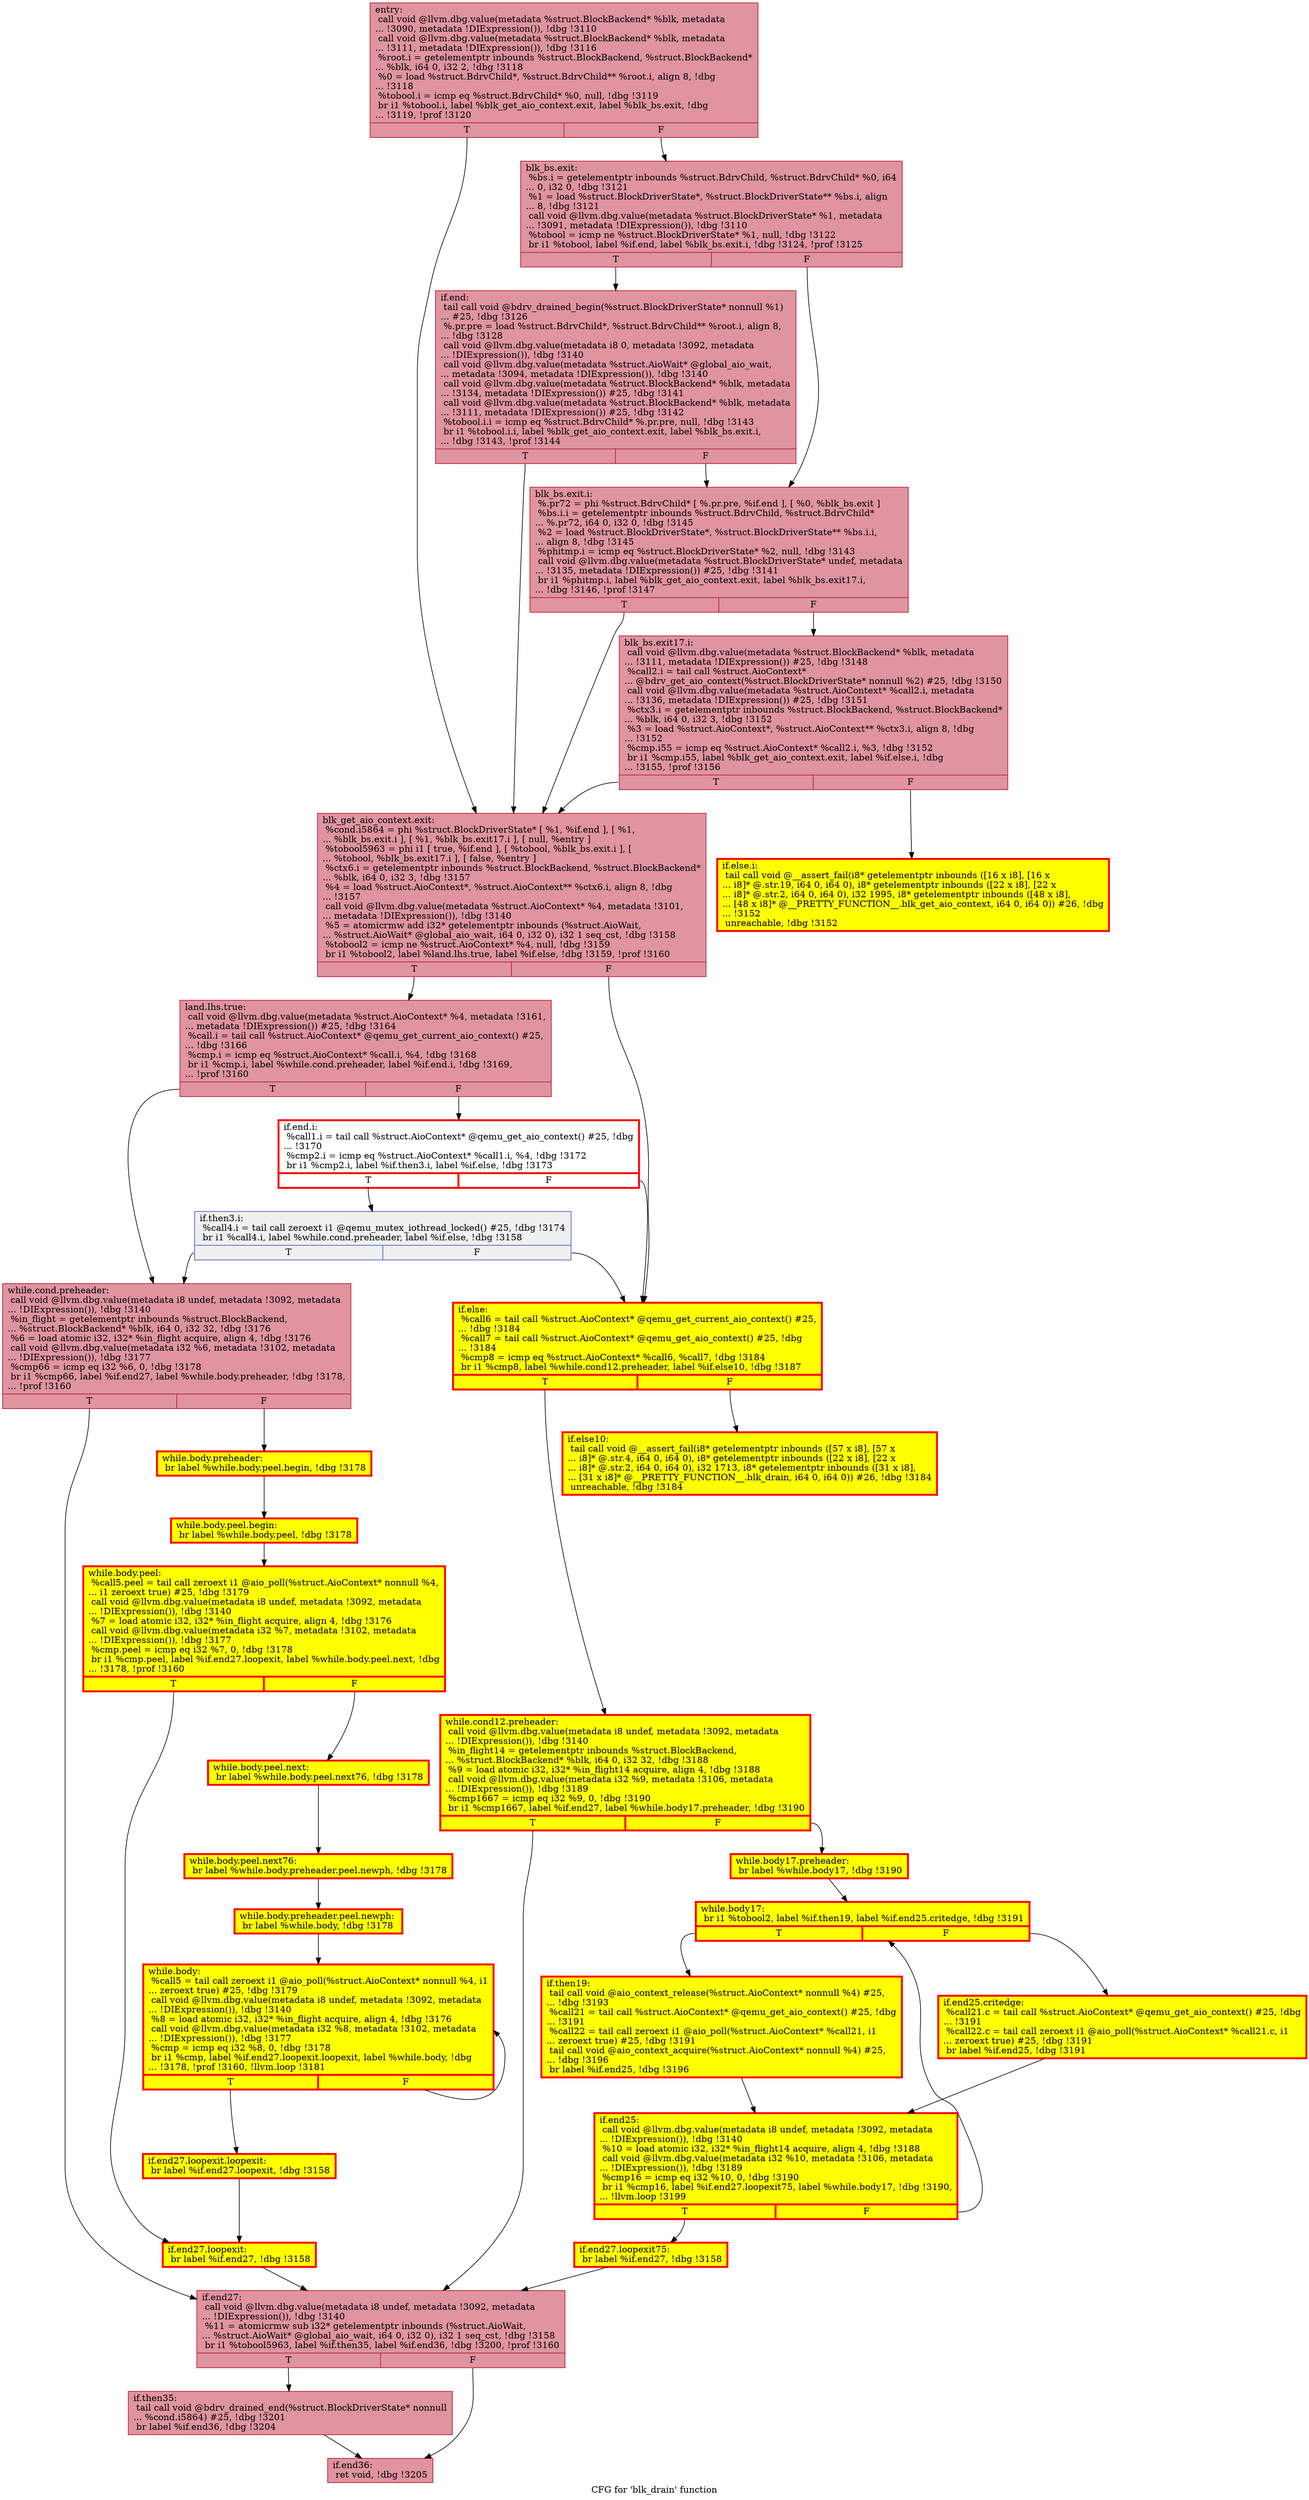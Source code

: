 digraph "CFG for 'blk_drain' function" {
	label="CFG for 'blk_drain' function";

	Node0x55d70fc3cce0 [shape=record,color="#b70d28ff", style=filled, fillcolor="#b70d2870",label="{entry:\l  call void @llvm.dbg.value(metadata %struct.BlockBackend* %blk, metadata\l... !3090, metadata !DIExpression()), !dbg !3110\l  call void @llvm.dbg.value(metadata %struct.BlockBackend* %blk, metadata\l... !3111, metadata !DIExpression()), !dbg !3116\l  %root.i = getelementptr inbounds %struct.BlockBackend, %struct.BlockBackend*\l... %blk, i64 0, i32 2, !dbg !3118\l  %0 = load %struct.BdrvChild*, %struct.BdrvChild** %root.i, align 8, !dbg\l... !3118\l  %tobool.i = icmp eq %struct.BdrvChild* %0, null, !dbg !3119\l  br i1 %tobool.i, label %blk_get_aio_context.exit, label %blk_bs.exit, !dbg\l... !3119, !prof !3120\l|{<s0>T|<s1>F}}"];
	Node0x55d70fc3cce0:s0 -> Node0x55d70fe11bc0;
	Node0x55d70fc3cce0:s1 -> Node0x55d70fc77cd0;
	Node0x55d70fc77cd0 [shape=record,color="#b70d28ff", style=filled, fillcolor="#b70d2870",label="{blk_bs.exit:                                      \l  %bs.i = getelementptr inbounds %struct.BdrvChild, %struct.BdrvChild* %0, i64\l... 0, i32 0, !dbg !3121\l  %1 = load %struct.BlockDriverState*, %struct.BlockDriverState** %bs.i, align\l... 8, !dbg !3121\l  call void @llvm.dbg.value(metadata %struct.BlockDriverState* %1, metadata\l... !3091, metadata !DIExpression()), !dbg !3110\l  %tobool = icmp ne %struct.BlockDriverState* %1, null, !dbg !3122\l  br i1 %tobool, label %if.end, label %blk_bs.exit.i, !dbg !3124, !prof !3125\l|{<s0>T|<s1>F}}"];
	Node0x55d70fc77cd0:s0 -> Node0x55d70fcd8b90;
	Node0x55d70fc77cd0:s1 -> Node0x55d70fd69730;
	Node0x55d70fcd8b90 [shape=record,color="#b70d28ff", style=filled, fillcolor="#b70d2870",label="{if.end:                                           \l  tail call void @bdrv_drained_begin(%struct.BlockDriverState* nonnull %1)\l... #25, !dbg !3126\l  %.pr.pre = load %struct.BdrvChild*, %struct.BdrvChild** %root.i, align 8,\l... !dbg !3128\l  call void @llvm.dbg.value(metadata i8 0, metadata !3092, metadata\l... !DIExpression()), !dbg !3140\l  call void @llvm.dbg.value(metadata %struct.AioWait* @global_aio_wait,\l... metadata !3094, metadata !DIExpression()), !dbg !3140\l  call void @llvm.dbg.value(metadata %struct.BlockBackend* %blk, metadata\l... !3134, metadata !DIExpression()) #25, !dbg !3141\l  call void @llvm.dbg.value(metadata %struct.BlockBackend* %blk, metadata\l... !3111, metadata !DIExpression()) #25, !dbg !3142\l  %tobool.i.i = icmp eq %struct.BdrvChild* %.pr.pre, null, !dbg !3143\l  br i1 %tobool.i.i, label %blk_get_aio_context.exit, label %blk_bs.exit.i,\l... !dbg !3143, !prof !3144\l|{<s0>T|<s1>F}}"];
	Node0x55d70fcd8b90:s0 -> Node0x55d70fe11bc0;
	Node0x55d70fcd8b90:s1 -> Node0x55d70fd69730;
	Node0x55d70fd69730 [shape=record,color="#b70d28ff", style=filled, fillcolor="#b70d2870",label="{blk_bs.exit.i:                                    \l  %.pr72 = phi %struct.BdrvChild* [ %.pr.pre, %if.end ], [ %0, %blk_bs.exit ]\l  %bs.i.i = getelementptr inbounds %struct.BdrvChild, %struct.BdrvChild*\l... %.pr72, i64 0, i32 0, !dbg !3145\l  %2 = load %struct.BlockDriverState*, %struct.BlockDriverState** %bs.i.i,\l... align 8, !dbg !3145\l  %phitmp.i = icmp eq %struct.BlockDriverState* %2, null, !dbg !3143\l  call void @llvm.dbg.value(metadata %struct.BlockDriverState* undef, metadata\l... !3135, metadata !DIExpression()) #25, !dbg !3141\l  br i1 %phitmp.i, label %blk_get_aio_context.exit, label %blk_bs.exit17.i,\l... !dbg !3146, !prof !3147\l|{<s0>T|<s1>F}}"];
	Node0x55d70fd69730:s0 -> Node0x55d70fe11bc0;
	Node0x55d70fd69730:s1 -> Node0x55d70fd12bd0;
	Node0x55d70fd12bd0 [shape=record,color="#b70d28ff", style=filled, fillcolor="#b70d2870",label="{blk_bs.exit17.i:                                  \l  call void @llvm.dbg.value(metadata %struct.BlockBackend* %blk, metadata\l... !3111, metadata !DIExpression()) #25, !dbg !3148\l  %call2.i = tail call %struct.AioContext*\l... @bdrv_get_aio_context(%struct.BlockDriverState* nonnull %2) #25, !dbg !3150\l  call void @llvm.dbg.value(metadata %struct.AioContext* %call2.i, metadata\l... !3136, metadata !DIExpression()) #25, !dbg !3151\l  %ctx3.i = getelementptr inbounds %struct.BlockBackend, %struct.BlockBackend*\l... %blk, i64 0, i32 3, !dbg !3152\l  %3 = load %struct.AioContext*, %struct.AioContext** %ctx3.i, align 8, !dbg\l... !3152\l  %cmp.i55 = icmp eq %struct.AioContext* %call2.i, %3, !dbg !3152\l  br i1 %cmp.i55, label %blk_get_aio_context.exit, label %if.else.i, !dbg\l... !3155, !prof !3156\l|{<s0>T|<s1>F}}"];
	Node0x55d70fd12bd0:s0 -> Node0x55d70fe11bc0;
	Node0x55d70fd12bd0:s1 -> Node0x55d70fd43740;
	Node0x55d70fd43740 [shape=record,penwidth=3.0, style="filled", color="red", fillcolor="yellow",label="{if.else.i:                                        \l  tail call void @__assert_fail(i8* getelementptr inbounds ([16 x i8], [16 x\l... i8]* @.str.19, i64 0, i64 0), i8* getelementptr inbounds ([22 x i8], [22 x\l... i8]* @.str.2, i64 0, i64 0), i32 1995, i8* getelementptr inbounds ([48 x i8],\l... [48 x i8]* @__PRETTY_FUNCTION__.blk_get_aio_context, i64 0, i64 0)) #26, !dbg\l... !3152\l  unreachable, !dbg !3152\l}"];
	Node0x55d70fe11bc0 [shape=record,color="#b70d28ff", style=filled, fillcolor="#b70d2870",label="{blk_get_aio_context.exit:                         \l  %cond.i5864 = phi %struct.BlockDriverState* [ %1, %if.end ], [ %1,\l... %blk_bs.exit.i ], [ %1, %blk_bs.exit17.i ], [ null, %entry ]\l  %tobool5963 = phi i1 [ true, %if.end ], [ %tobool, %blk_bs.exit.i ], [\l... %tobool, %blk_bs.exit17.i ], [ false, %entry ]\l  %ctx6.i = getelementptr inbounds %struct.BlockBackend, %struct.BlockBackend*\l... %blk, i64 0, i32 3, !dbg !3157\l  %4 = load %struct.AioContext*, %struct.AioContext** %ctx6.i, align 8, !dbg\l... !3157\l  call void @llvm.dbg.value(metadata %struct.AioContext* %4, metadata !3101,\l... metadata !DIExpression()), !dbg !3140\l  %5 = atomicrmw add i32* getelementptr inbounds (%struct.AioWait,\l... %struct.AioWait* @global_aio_wait, i64 0, i32 0), i32 1 seq_cst, !dbg !3158\l  %tobool2 = icmp ne %struct.AioContext* %4, null, !dbg !3159\l  br i1 %tobool2, label %land.lhs.true, label %if.else, !dbg !3159, !prof !3160\l|{<s0>T|<s1>F}}"];
	Node0x55d70fe11bc0:s0 -> Node0x55d70fcda750;
	Node0x55d70fe11bc0:s1 -> Node0x55d70fcda6e0;
	Node0x55d70fcda750 [shape=record,color="#b70d28ff", style=filled, fillcolor="#b70d2870",label="{land.lhs.true:                                    \l  call void @llvm.dbg.value(metadata %struct.AioContext* %4, metadata !3161,\l... metadata !DIExpression()) #25, !dbg !3164\l  %call.i = tail call %struct.AioContext* @qemu_get_current_aio_context() #25,\l... !dbg !3166\l  %cmp.i = icmp eq %struct.AioContext* %call.i, %4, !dbg !3168\l  br i1 %cmp.i, label %while.cond.preheader, label %if.end.i, !dbg !3169,\l... !prof !3160\l|{<s0>T|<s1>F}}"];
	Node0x55d70fcda750:s0 -> Node0x55d70ff58600;
	Node0x55d70fcda750:s1 -> Node0x55d70fe7e590;
	Node0x55d70fe7e590 [shape=record,penwidth=3.0, color="red",label="{if.end.i:                                         \l  %call1.i = tail call %struct.AioContext* @qemu_get_aio_context() #25, !dbg\l... !3170\l  %cmp2.i = icmp eq %struct.AioContext* %call1.i, %4, !dbg !3172\l  br i1 %cmp2.i, label %if.then3.i, label %if.else, !dbg !3173\l|{<s0>T|<s1>F}}"];
	Node0x55d70fe7e590:s0 -> Node0x55d70fe65370;
	Node0x55d70fe7e590:s1 -> Node0x55d70fcda6e0;
	Node0x55d70fe65370 [shape=record,color="#3d50c3ff", style=filled, fillcolor="#dbdcde70",label="{if.then3.i:                                       \l  %call4.i = tail call zeroext i1 @qemu_mutex_iothread_locked() #25, !dbg !3174\l  br i1 %call4.i, label %while.cond.preheader, label %if.else, !dbg !3158\l|{<s0>T|<s1>F}}"];
	Node0x55d70fe65370:s0 -> Node0x55d70ff58600;
	Node0x55d70fe65370:s1 -> Node0x55d70fcda6e0;
	Node0x55d70ff58600 [shape=record,color="#b70d28ff", style=filled, fillcolor="#b70d2870",label="{while.cond.preheader:                             \l  call void @llvm.dbg.value(metadata i8 undef, metadata !3092, metadata\l... !DIExpression()), !dbg !3140\l  %in_flight = getelementptr inbounds %struct.BlockBackend,\l... %struct.BlockBackend* %blk, i64 0, i32 32, !dbg !3176\l  %6 = load atomic i32, i32* %in_flight acquire, align 4, !dbg !3176\l  call void @llvm.dbg.value(metadata i32 %6, metadata !3102, metadata\l... !DIExpression()), !dbg !3177\l  %cmp66 = icmp eq i32 %6, 0, !dbg !3178\l  br i1 %cmp66, label %if.end27, label %while.body.preheader, !dbg !3178,\l... !prof !3160\l|{<s0>T|<s1>F}}"];
	Node0x55d70ff58600:s0 -> Node0x55d70fcda670;
	Node0x55d70ff58600:s1 -> Node0x55d70fb04c60;
	Node0x55d70fb04c60 [shape=record,penwidth=3.0, style="filled", color="red", fillcolor="yellow",label="{while.body.preheader:                             \l  br label %while.body.peel.begin, !dbg !3178\l}"];
	Node0x55d70fb04c60 -> Node0x55d7100686e0;
	Node0x55d7100686e0 [shape=record,penwidth=3.0, style="filled", color="red", fillcolor="yellow",label="{while.body.peel.begin:                            \l  br label %while.body.peel, !dbg !3178\l}"];
	Node0x55d7100686e0 -> Node0x55d710077500;
	Node0x55d710077500 [shape=record,penwidth=3.0, style="filled", color="red", fillcolor="yellow",label="{while.body.peel:                                  \l  %call5.peel = tail call zeroext i1 @aio_poll(%struct.AioContext* nonnull %4,\l... i1 zeroext true) #25, !dbg !3179\l  call void @llvm.dbg.value(metadata i8 undef, metadata !3092, metadata\l... !DIExpression()), !dbg !3140\l  %7 = load atomic i32, i32* %in_flight acquire, align 4, !dbg !3176\l  call void @llvm.dbg.value(metadata i32 %7, metadata !3102, metadata\l... !DIExpression()), !dbg !3177\l  %cmp.peel = icmp eq i32 %7, 0, !dbg !3178\l  br i1 %cmp.peel, label %if.end27.loopexit, label %while.body.peel.next, !dbg\l... !3178, !prof !3160\l|{<s0>T|<s1>F}}"];
	Node0x55d710077500:s0 -> Node0x55d70fc29f80;
	Node0x55d710077500:s1 -> Node0x55d70fdbd7e0;
	Node0x55d70fdbd7e0 [shape=record,penwidth=3.0, style="filled", color="red", fillcolor="yellow",label="{while.body.peel.next:                             \l  br label %while.body.peel.next76, !dbg !3178\l}"];
	Node0x55d70fdbd7e0 -> Node0x55d70fbf3110;
	Node0x55d70fbf3110 [shape=record,penwidth=3.0, style="filled", color="red", fillcolor="yellow",label="{while.body.peel.next76:                           \l  br label %while.body.preheader.peel.newph, !dbg !3178\l}"];
	Node0x55d70fbf3110 -> Node0x55d710040990;
	Node0x55d710040990 [shape=record,penwidth=3.0, style="filled", color="red", fillcolor="yellow",label="{while.body.preheader.peel.newph:                  \l  br label %while.body, !dbg !3178\l}"];
	Node0x55d710040990 -> Node0x55d70fcd9e80;
	Node0x55d70fcd9e80 [shape=record,penwidth=3.0, style="filled", color="red", fillcolor="yellow",label="{while.body:                                       \l  %call5 = tail call zeroext i1 @aio_poll(%struct.AioContext* nonnull %4, i1\l... zeroext true) #25, !dbg !3179\l  call void @llvm.dbg.value(metadata i8 undef, metadata !3092, metadata\l... !DIExpression()), !dbg !3140\l  %8 = load atomic i32, i32* %in_flight acquire, align 4, !dbg !3176\l  call void @llvm.dbg.value(metadata i32 %8, metadata !3102, metadata\l... !DIExpression()), !dbg !3177\l  %cmp = icmp eq i32 %8, 0, !dbg !3178\l  br i1 %cmp, label %if.end27.loopexit.loopexit, label %while.body, !dbg\l... !3178, !prof !3160, !llvm.loop !3181\l|{<s0>T|<s1>F}}"];
	Node0x55d70fcd9e80:s0 -> Node0x55d70fc37880;
	Node0x55d70fcd9e80:s1 -> Node0x55d70fcd9e80;
	Node0x55d70fcda6e0 [shape=record,penwidth=3.0, style="filled", color="red", fillcolor="yellow",label="{if.else:                                          \l  %call6 = tail call %struct.AioContext* @qemu_get_current_aio_context() #25,\l... !dbg !3184\l  %call7 = tail call %struct.AioContext* @qemu_get_aio_context() #25, !dbg\l... !3184\l  %cmp8 = icmp eq %struct.AioContext* %call6, %call7, !dbg !3184\l  br i1 %cmp8, label %while.cond12.preheader, label %if.else10, !dbg !3187\l|{<s0>T|<s1>F}}"];
	Node0x55d70fcda6e0:s0 -> Node0x55d70fd713d0;
	Node0x55d70fcda6e0:s1 -> Node0x55d70fcdcae0;
	Node0x55d70fd713d0 [shape=record,penwidth=3.0, style="filled", color="red", fillcolor="yellow",label="{while.cond12.preheader:                           \l  call void @llvm.dbg.value(metadata i8 undef, metadata !3092, metadata\l... !DIExpression()), !dbg !3140\l  %in_flight14 = getelementptr inbounds %struct.BlockBackend,\l... %struct.BlockBackend* %blk, i64 0, i32 32, !dbg !3188\l  %9 = load atomic i32, i32* %in_flight14 acquire, align 4, !dbg !3188\l  call void @llvm.dbg.value(metadata i32 %9, metadata !3106, metadata\l... !DIExpression()), !dbg !3189\l  %cmp1667 = icmp eq i32 %9, 0, !dbg !3190\l  br i1 %cmp1667, label %if.end27, label %while.body17.preheader, !dbg !3190\l|{<s0>T|<s1>F}}"];
	Node0x55d70fd713d0:s0 -> Node0x55d70fcda670;
	Node0x55d70fd713d0:s1 -> Node0x55d70fc56640;
	Node0x55d70fc56640 [shape=record,penwidth=3.0, style="filled", color="red", fillcolor="yellow",label="{while.body17.preheader:                           \l  br label %while.body17, !dbg !3190\l}"];
	Node0x55d70fc56640 -> Node0x55d70fcdd8d0;
	Node0x55d70fcdcae0 [shape=record,penwidth=3.0, style="filled", color="red", fillcolor="yellow",label="{if.else10:                                        \l  tail call void @__assert_fail(i8* getelementptr inbounds ([57 x i8], [57 x\l... i8]* @.str.4, i64 0, i64 0), i8* getelementptr inbounds ([22 x i8], [22 x\l... i8]* @.str.2, i64 0, i64 0), i32 1713, i8* getelementptr inbounds ([31 x i8],\l... [31 x i8]* @__PRETTY_FUNCTION__.blk_drain, i64 0, i64 0)) #26, !dbg !3184\l  unreachable, !dbg !3184\l}"];
	Node0x55d70fcdd8d0 [shape=record,penwidth=3.0, style="filled", color="red", fillcolor="yellow",label="{while.body17:                                     \l  br i1 %tobool2, label %if.then19, label %if.end25.critedge, !dbg !3191\l|{<s0>T|<s1>F}}"];
	Node0x55d70fcdd8d0:s0 -> Node0x55d70fcddab0;
	Node0x55d70fcdd8d0:s1 -> Node0x55d70fd7f100;
	Node0x55d70fcddab0 [shape=record,penwidth=3.0, style="filled", color="red", fillcolor="yellow",label="{if.then19:                                        \l  tail call void @aio_context_release(%struct.AioContext* nonnull %4) #25,\l... !dbg !3193\l  %call21 = tail call %struct.AioContext* @qemu_get_aio_context() #25, !dbg\l... !3191\l  %call22 = tail call zeroext i1 @aio_poll(%struct.AioContext* %call21, i1\l... zeroext true) #25, !dbg !3191\l  tail call void @aio_context_acquire(%struct.AioContext* nonnull %4) #25,\l... !dbg !3196\l  br label %if.end25, !dbg !3196\l}"];
	Node0x55d70fcddab0 -> Node0x55d70fcde150;
	Node0x55d70fd7f100 [shape=record,penwidth=3.0, style="filled", color="red", fillcolor="yellow",label="{if.end25.critedge:                                \l  %call21.c = tail call %struct.AioContext* @qemu_get_aio_context() #25, !dbg\l... !3191\l  %call22.c = tail call zeroext i1 @aio_poll(%struct.AioContext* %call21.c, i1\l... zeroext true) #25, !dbg !3191\l  br label %if.end25, !dbg !3191\l}"];
	Node0x55d70fd7f100 -> Node0x55d70fcde150;
	Node0x55d70fcde150 [shape=record,penwidth=3.0, style="filled", color="red", fillcolor="yellow",label="{if.end25:                                         \l  call void @llvm.dbg.value(metadata i8 undef, metadata !3092, metadata\l... !DIExpression()), !dbg !3140\l  %10 = load atomic i32, i32* %in_flight14 acquire, align 4, !dbg !3188\l  call void @llvm.dbg.value(metadata i32 %10, metadata !3106, metadata\l... !DIExpression()), !dbg !3189\l  %cmp16 = icmp eq i32 %10, 0, !dbg !3190\l  br i1 %cmp16, label %if.end27.loopexit75, label %while.body17, !dbg !3190,\l... !llvm.loop !3199\l|{<s0>T|<s1>F}}"];
	Node0x55d70fcde150:s0 -> Node0x55d70fd40010;
	Node0x55d70fcde150:s1 -> Node0x55d70fcdd8d0;
	Node0x55d70fc37880 [shape=record,penwidth=3.0, style="filled", color="red", fillcolor="yellow",label="{if.end27.loopexit.loopexit:                       \l  br label %if.end27.loopexit, !dbg !3158\l}"];
	Node0x55d70fc37880 -> Node0x55d70fc29f80;
	Node0x55d70fc29f80 [shape=record,penwidth=3.0, style="filled", color="red", fillcolor="yellow",label="{if.end27.loopexit:                                \l  br label %if.end27, !dbg !3158\l}"];
	Node0x55d70fc29f80 -> Node0x55d70fcda670;
	Node0x55d70fd40010 [shape=record,penwidth=3.0, style="filled", color="red", fillcolor="yellow",label="{if.end27.loopexit75:                              \l  br label %if.end27, !dbg !3158\l}"];
	Node0x55d70fd40010 -> Node0x55d70fcda670;
	Node0x55d70fcda670 [shape=record,color="#b70d28ff", style=filled, fillcolor="#b70d2870",label="{if.end27:                                         \l  call void @llvm.dbg.value(metadata i8 undef, metadata !3092, metadata\l... !DIExpression()), !dbg !3140\l  %11 = atomicrmw sub i32* getelementptr inbounds (%struct.AioWait,\l... %struct.AioWait* @global_aio_wait, i64 0, i32 0), i32 1 seq_cst, !dbg !3158\l  br i1 %tobool5963, label %if.then35, label %if.end36, !dbg !3200, !prof !3160\l|{<s0>T|<s1>F}}"];
	Node0x55d70fcda670:s0 -> Node0x55d70fcdf760;
	Node0x55d70fcda670:s1 -> Node0x55d70fcdf7b0;
	Node0x55d70fcdf760 [shape=record,color="#b70d28ff", style=filled, fillcolor="#b70d2870",label="{if.then35:                                        \l  tail call void @bdrv_drained_end(%struct.BlockDriverState* nonnull\l... %cond.i5864) #25, !dbg !3201\l  br label %if.end36, !dbg !3204\l}"];
	Node0x55d70fcdf760 -> Node0x55d70fcdf7b0;
	Node0x55d70fcdf7b0 [shape=record,color="#b70d28ff", style=filled, fillcolor="#b70d2870",label="{if.end36:                                         \l  ret void, !dbg !3205\l}"];
}

